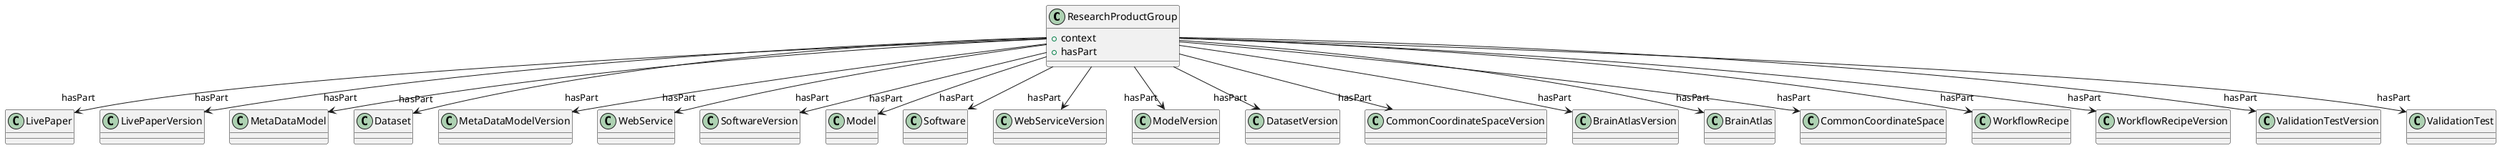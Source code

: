 @startuml
class ResearchProductGroup {
+context
+hasPart

}
ResearchProductGroup -d-> "hasPart" LivePaper
ResearchProductGroup -d-> "hasPart" LivePaperVersion
ResearchProductGroup -d-> "hasPart" MetaDataModel
ResearchProductGroup -d-> "hasPart" Dataset
ResearchProductGroup -d-> "hasPart" MetaDataModelVersion
ResearchProductGroup -d-> "hasPart" WebService
ResearchProductGroup -d-> "hasPart" SoftwareVersion
ResearchProductGroup -d-> "hasPart" Model
ResearchProductGroup -d-> "hasPart" Software
ResearchProductGroup -d-> "hasPart" WebServiceVersion
ResearchProductGroup -d-> "hasPart" ModelVersion
ResearchProductGroup -d-> "hasPart" DatasetVersion
ResearchProductGroup -d-> "hasPart" CommonCoordinateSpaceVersion
ResearchProductGroup -d-> "hasPart" BrainAtlasVersion
ResearchProductGroup -d-> "hasPart" BrainAtlas
ResearchProductGroup -d-> "hasPart" CommonCoordinateSpace
ResearchProductGroup -d-> "hasPart" WorkflowRecipe
ResearchProductGroup -d-> "hasPart" WorkflowRecipeVersion
ResearchProductGroup -d-> "hasPart" ValidationTestVersion
ResearchProductGroup -d-> "hasPart" ValidationTest

@enduml